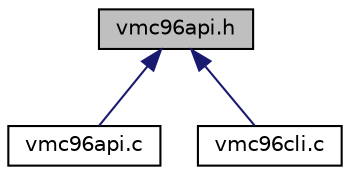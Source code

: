 digraph "vmc96api.h"
{
  edge [fontname="Helvetica",fontsize="10",labelfontname="Helvetica",labelfontsize="10"];
  node [fontname="Helvetica",fontsize="10",shape=record];
  Node1 [label="vmc96api.h",height=0.2,width=0.4,color="black", fillcolor="grey75", style="filled" fontcolor="black"];
  Node1 -> Node2 [dir="back",color="midnightblue",fontsize="10",style="solid",fontname="Helvetica"];
  Node2 [label="vmc96api.c",height=0.2,width=0.4,color="black", fillcolor="white", style="filled",URL="$vmc96api_8c.html",tooltip="VMC96 Board Vending Machine Application Programming Interface API. "];
  Node1 -> Node3 [dir="back",color="midnightblue",fontsize="10",style="solid",fontname="Helvetica"];
  Node3 [label="vmc96cli.c",height=0.2,width=0.4,color="black", fillcolor="white", style="filled",URL="$vmc96cli_8c.html",tooltip="VMC96 Board Vending Machine Controller Command Line Interface. "];
}
